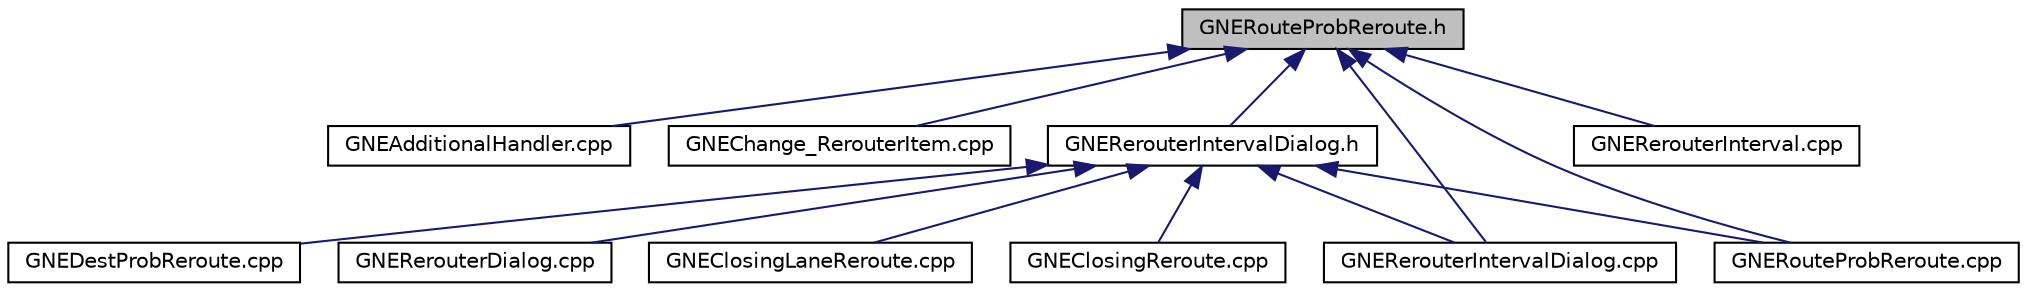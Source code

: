 digraph "GNERouteProbReroute.h"
{
  edge [fontname="Helvetica",fontsize="10",labelfontname="Helvetica",labelfontsize="10"];
  node [fontname="Helvetica",fontsize="10",shape=record];
  Node38 [label="GNERouteProbReroute.h",height=0.2,width=0.4,color="black", fillcolor="grey75", style="filled", fontcolor="black"];
  Node38 -> Node39 [dir="back",color="midnightblue",fontsize="10",style="solid",fontname="Helvetica"];
  Node39 [label="GNEAdditionalHandler.cpp",height=0.2,width=0.4,color="black", fillcolor="white", style="filled",URL="$d7/dd1/_g_n_e_additional_handler_8cpp.html"];
  Node38 -> Node40 [dir="back",color="midnightblue",fontsize="10",style="solid",fontname="Helvetica"];
  Node40 [label="GNEChange_RerouterItem.cpp",height=0.2,width=0.4,color="black", fillcolor="white", style="filled",URL="$d5/dbc/_g_n_e_change___rerouter_item_8cpp.html"];
  Node38 -> Node41 [dir="back",color="midnightblue",fontsize="10",style="solid",fontname="Helvetica"];
  Node41 [label="GNERerouterIntervalDialog.h",height=0.2,width=0.4,color="black", fillcolor="white", style="filled",URL="$d7/db8/_g_n_e_rerouter_interval_dialog_8h.html"];
  Node41 -> Node42 [dir="back",color="midnightblue",fontsize="10",style="solid",fontname="Helvetica"];
  Node42 [label="GNEClosingLaneReroute.cpp",height=0.2,width=0.4,color="black", fillcolor="white", style="filled",URL="$d6/d27/_g_n_e_closing_lane_reroute_8cpp.html"];
  Node41 -> Node43 [dir="back",color="midnightblue",fontsize="10",style="solid",fontname="Helvetica"];
  Node43 [label="GNEClosingReroute.cpp",height=0.2,width=0.4,color="black", fillcolor="white", style="filled",URL="$d5/da7/_g_n_e_closing_reroute_8cpp.html"];
  Node41 -> Node44 [dir="back",color="midnightblue",fontsize="10",style="solid",fontname="Helvetica"];
  Node44 [label="GNEDestProbReroute.cpp",height=0.2,width=0.4,color="black", fillcolor="white", style="filled",URL="$d9/d69/_g_n_e_dest_prob_reroute_8cpp.html"];
  Node41 -> Node45 [dir="back",color="midnightblue",fontsize="10",style="solid",fontname="Helvetica"];
  Node45 [label="GNERerouterDialog.cpp",height=0.2,width=0.4,color="black", fillcolor="white", style="filled",URL="$d5/d43/_g_n_e_rerouter_dialog_8cpp.html"];
  Node41 -> Node46 [dir="back",color="midnightblue",fontsize="10",style="solid",fontname="Helvetica"];
  Node46 [label="GNERerouterIntervalDialog.cpp",height=0.2,width=0.4,color="black", fillcolor="white", style="filled",URL="$d0/dcb/_g_n_e_rerouter_interval_dialog_8cpp.html"];
  Node41 -> Node47 [dir="back",color="midnightblue",fontsize="10",style="solid",fontname="Helvetica"];
  Node47 [label="GNERouteProbReroute.cpp",height=0.2,width=0.4,color="black", fillcolor="white", style="filled",URL="$d1/d81/_g_n_e_route_prob_reroute_8cpp.html"];
  Node38 -> Node48 [dir="back",color="midnightblue",fontsize="10",style="solid",fontname="Helvetica"];
  Node48 [label="GNERerouterInterval.cpp",height=0.2,width=0.4,color="black", fillcolor="white", style="filled",URL="$d1/d5b/_g_n_e_rerouter_interval_8cpp.html"];
  Node38 -> Node46 [dir="back",color="midnightblue",fontsize="10",style="solid",fontname="Helvetica"];
  Node38 -> Node47 [dir="back",color="midnightblue",fontsize="10",style="solid",fontname="Helvetica"];
}
